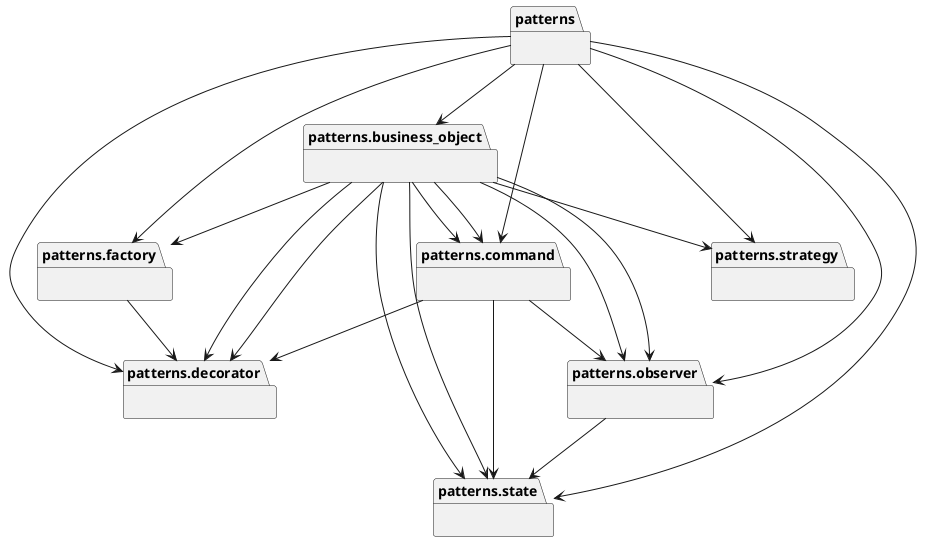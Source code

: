 @startuml packages_MeuProjeto
set namespaceSeparator none
package "patterns" as patterns {
}
package "patterns.business_object" as patterns.business_object {
}
package "patterns.command" as patterns.command {
}
package "patterns.decorator" as patterns.decorator {
}
package "patterns.factory" as patterns.factory {
}
package "patterns.observer" as patterns.observer {
}
package "patterns.state" as patterns.state {
}
package "patterns.strategy" as patterns.strategy {
}
patterns --> patterns.business_object
patterns --> patterns.command
patterns --> patterns.decorator
patterns --> patterns.factory
patterns --> patterns.observer
patterns --> patterns.state
patterns --> patterns.strategy
patterns.business_object --> patterns.command
patterns.business_object --> patterns.command
patterns.business_object --> patterns.decorator
patterns.business_object --> patterns.decorator
patterns.business_object --> patterns.factory
patterns.business_object --> patterns.observer
patterns.business_object --> patterns.observer
patterns.business_object --> patterns.state
patterns.business_object --> patterns.state
patterns.business_object --> patterns.strategy
patterns.command --> patterns.decorator
patterns.command --> patterns.observer
patterns.command --> patterns.state
patterns.factory --> patterns.decorator
patterns.observer --> patterns.state
@enduml
